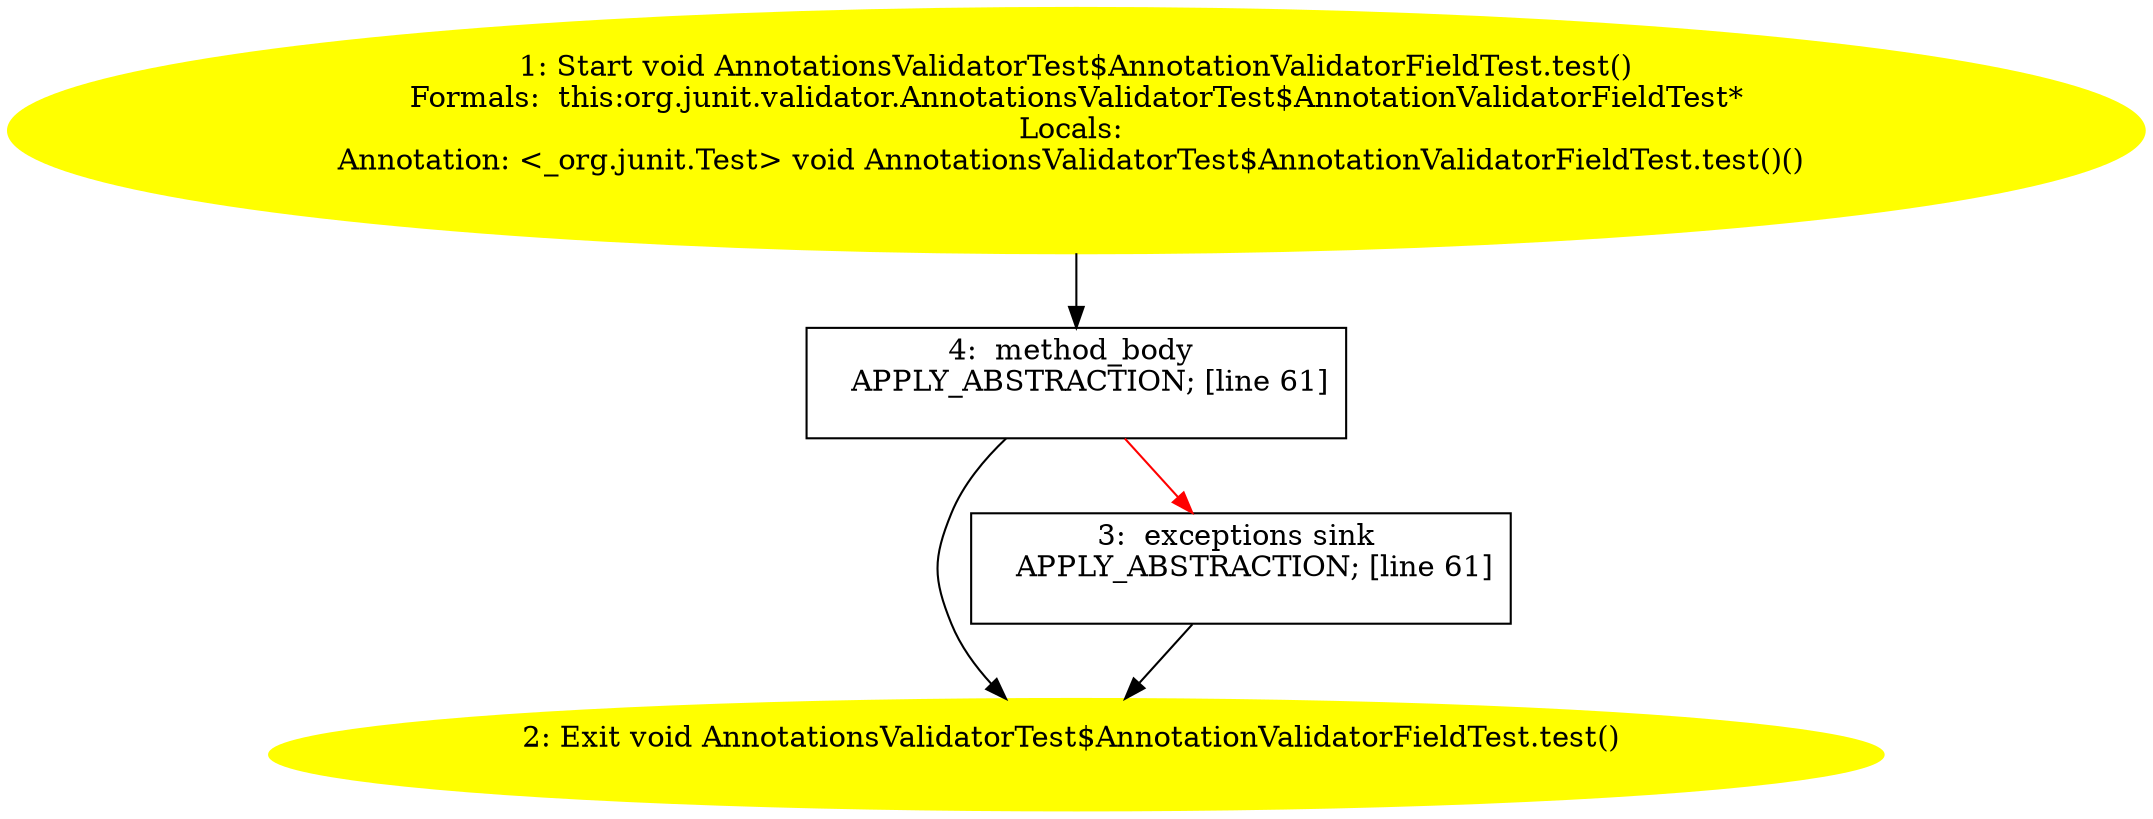 /* @generated */
digraph cfg {
"org.junit.validator.AnnotationsValidatorTest$AnnotationValidatorFieldTest.test():void.2e2258d9707e0c4b5b7f4694f299b0b2_1" [label="1: Start void AnnotationsValidatorTest$AnnotationValidatorFieldTest.test()\nFormals:  this:org.junit.validator.AnnotationsValidatorTest$AnnotationValidatorFieldTest*\nLocals: \nAnnotation: <_org.junit.Test> void AnnotationsValidatorTest$AnnotationValidatorFieldTest.test()() \n  " color=yellow style=filled]
	

	 "org.junit.validator.AnnotationsValidatorTest$AnnotationValidatorFieldTest.test():void.2e2258d9707e0c4b5b7f4694f299b0b2_1" -> "org.junit.validator.AnnotationsValidatorTest$AnnotationValidatorFieldTest.test():void.2e2258d9707e0c4b5b7f4694f299b0b2_4" ;
"org.junit.validator.AnnotationsValidatorTest$AnnotationValidatorFieldTest.test():void.2e2258d9707e0c4b5b7f4694f299b0b2_2" [label="2: Exit void AnnotationsValidatorTest$AnnotationValidatorFieldTest.test() \n  " color=yellow style=filled]
	

"org.junit.validator.AnnotationsValidatorTest$AnnotationValidatorFieldTest.test():void.2e2258d9707e0c4b5b7f4694f299b0b2_3" [label="3:  exceptions sink \n   APPLY_ABSTRACTION; [line 61]\n " shape="box"]
	

	 "org.junit.validator.AnnotationsValidatorTest$AnnotationValidatorFieldTest.test():void.2e2258d9707e0c4b5b7f4694f299b0b2_3" -> "org.junit.validator.AnnotationsValidatorTest$AnnotationValidatorFieldTest.test():void.2e2258d9707e0c4b5b7f4694f299b0b2_2" ;
"org.junit.validator.AnnotationsValidatorTest$AnnotationValidatorFieldTest.test():void.2e2258d9707e0c4b5b7f4694f299b0b2_4" [label="4:  method_body \n   APPLY_ABSTRACTION; [line 61]\n " shape="box"]
	

	 "org.junit.validator.AnnotationsValidatorTest$AnnotationValidatorFieldTest.test():void.2e2258d9707e0c4b5b7f4694f299b0b2_4" -> "org.junit.validator.AnnotationsValidatorTest$AnnotationValidatorFieldTest.test():void.2e2258d9707e0c4b5b7f4694f299b0b2_2" ;
	 "org.junit.validator.AnnotationsValidatorTest$AnnotationValidatorFieldTest.test():void.2e2258d9707e0c4b5b7f4694f299b0b2_4" -> "org.junit.validator.AnnotationsValidatorTest$AnnotationValidatorFieldTest.test():void.2e2258d9707e0c4b5b7f4694f299b0b2_3" [color="red" ];
}
